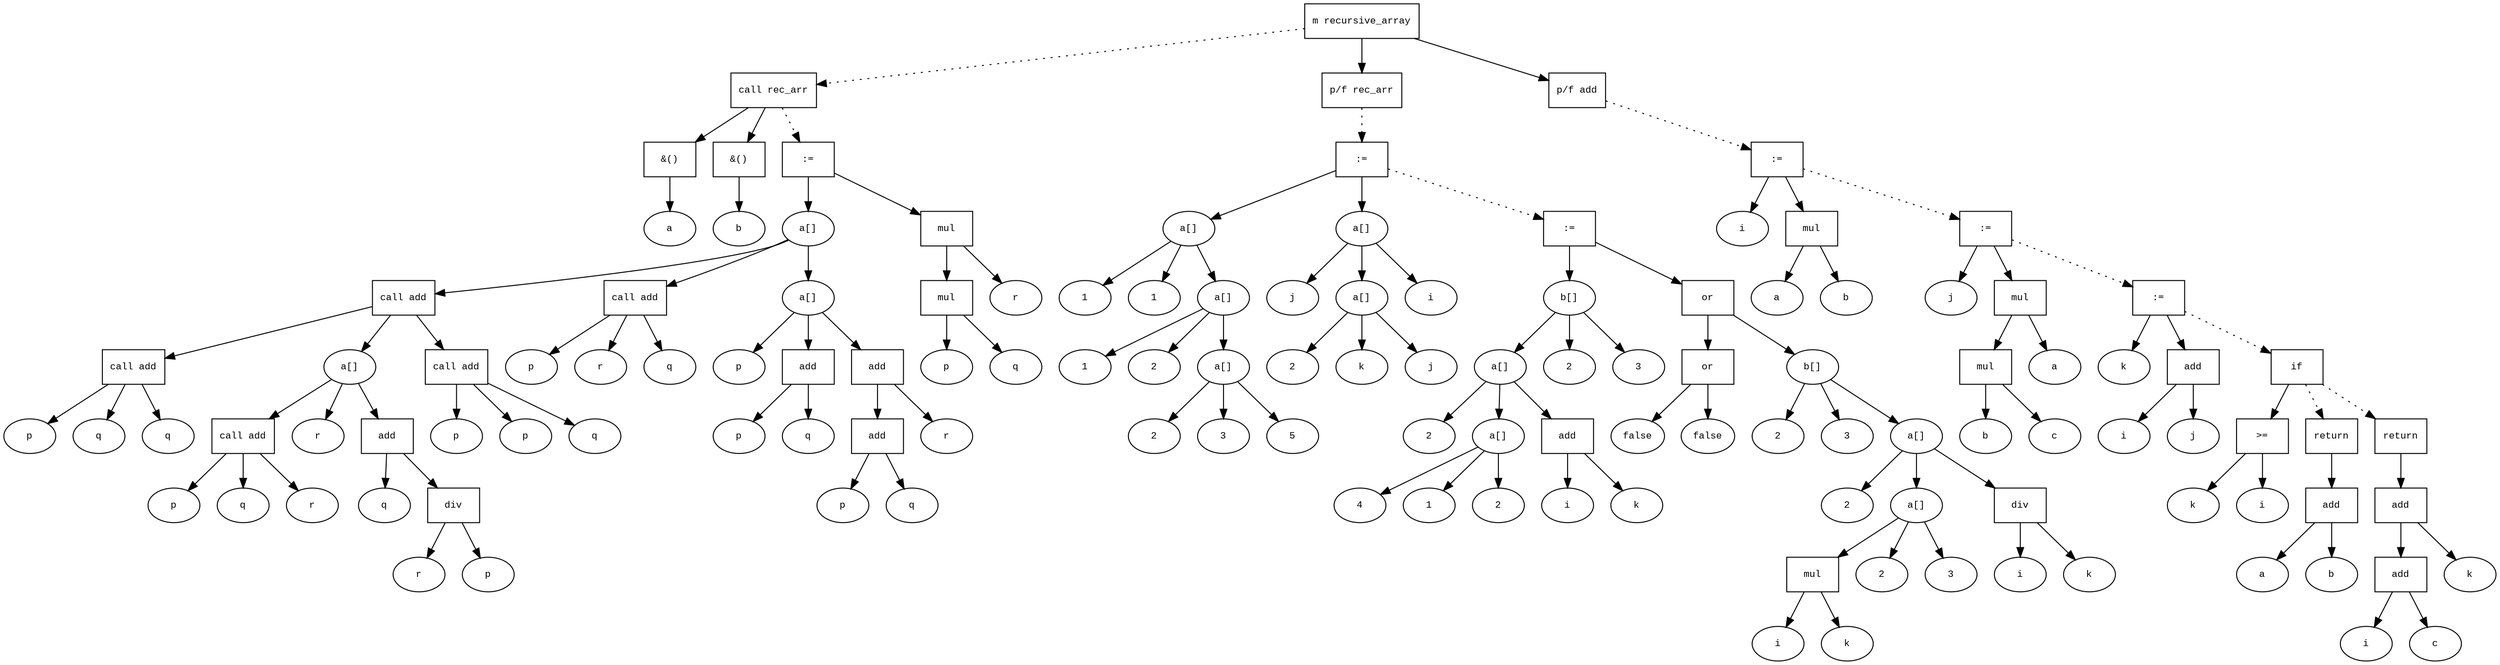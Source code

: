 digraph AST {
  graph [fontname="Times New Roman",fontsize=10];
  node  [fontname="Courier New",fontsize=10];
  edge  [fontname="Times New Roman",fontsize=10];

  node0 [label="m recursive_array",shape=box];
  node99 [label="call rec_arr",shape=box];
  node101 [label="&()",shape=box];
  node100 [label="a",shape=ellipse];
  node101->node100;
  node99->node101;
  node103 [label="&()",shape=box];
  node102 [label="b",shape=ellipse];
  node103->node102;
  node99->node103;
  node0 -> node99 [style=dotted];
  node155 [label=":=",shape=box];
  node105 [label="a[]",shape=ellipse];
  node107 [label="call add",shape=box];
  node109 [label="call add",shape=box];
  node110 [label="p",shape=ellipse];
  node109->node110;
  node111 [label="q",shape=ellipse];
  node109->node111;
  node112 [label="q",shape=ellipse];
  node109->node112;
  node107->node109;
  node114 [label="a[]",shape=ellipse];
  node116 [label="call add",shape=box];
  node117 [label="p",shape=ellipse];
  node116->node117;
  node118 [label="q",shape=ellipse];
  node116->node118;
  node119 [label="r",shape=ellipse];
  node116->node119;
  node114-> node116;
  node121 [label="r",shape=ellipse];
  node114-> node121;
  node126 [label="add",shape=box];
  node122 [label="q",shape=ellipse];
  node126->node122;
  node125 [label="div",shape=box];
  node123 [label="r",shape=ellipse];
  node125->node123;
  node124 [label="p",shape=ellipse];
  node125->node124;
  node126->node125;
  node114-> node126;
  node107->node114;
  node128 [label="call add",shape=box];
  node129 [label="p",shape=ellipse];
  node128->node129;
  node130 [label="p",shape=ellipse];
  node128->node130;
  node131 [label="q",shape=ellipse];
  node128->node131;
  node107->node128;
  node105-> node107;
  node135 [label="call add",shape=box];
  node136 [label="p",shape=ellipse];
  node135->node136;
  node137 [label="r",shape=ellipse];
  node135->node137;
  node138 [label="q",shape=ellipse];
  node135->node138;
  node105-> node135;
  node140 [label="a[]",shape=ellipse];
  node141 [label="p",shape=ellipse];
  node140-> node141;
  node144 [label="add",shape=box];
  node142 [label="p",shape=ellipse];
  node144->node142;
  node143 [label="q",shape=ellipse];
  node144->node143;
  node140-> node144;
  node149 [label="add",shape=box];
  node147 [label="add",shape=box];
  node145 [label="p",shape=ellipse];
  node147->node145;
  node146 [label="q",shape=ellipse];
  node147->node146;
  node149->node147;
  node148 [label="r",shape=ellipse];
  node149->node148;
  node140-> node149;
  node105-> node140;
  node155->node105;
  node154 [label="mul",shape=box];
  node152 [label="mul",shape=box];
  node150 [label="p",shape=ellipse];
  node152->node150;
  node151 [label="q",shape=ellipse];
  node152->node151;
  node154->node152;
  node153 [label="r",shape=ellipse];
  node154->node153;
  node155->node154;
  node99 -> node155 [style=dotted];
  node12 [label="p/f rec_arr",shape=box];
  node31 [label=":=",shape=box];
  node14 [label="a[]",shape=ellipse];
  node15 [label="1",shape=ellipse];
  node14-> node15;
  node16 [label="1",shape=ellipse];
  node14-> node16;
  node17 [label="a[]",shape=ellipse];
  node18 [label="1",shape=ellipse];
  node17-> node18;
  node19 [label="2",shape=ellipse];
  node17-> node19;
  node20 [label="a[]",shape=ellipse];
  node21 [label="2",shape=ellipse];
  node20-> node21;
  node22 [label="3",shape=ellipse];
  node20-> node22;
  node23 [label="5",shape=ellipse];
  node20-> node23;
  node17-> node20;
  node14-> node17;
  node31->node14;
  node24 [label="a[]",shape=ellipse];
  node25 [label="j",shape=ellipse];
  node24-> node25;
  node26 [label="a[]",shape=ellipse];
  node27 [label="2",shape=ellipse];
  node26-> node27;
  node28 [label="k",shape=ellipse];
  node26-> node28;
  node29 [label="j",shape=ellipse];
  node26-> node29;
  node24-> node26;
  node30 [label="i",shape=ellipse];
  node24-> node30;
  node31->node24;
  node12 -> node31 [style=dotted];
  node62 [label=":=",shape=box];
  node32 [label="b[]",shape=ellipse];
  node33 [label="a[]",shape=ellipse];
  node34 [label="2",shape=ellipse];
  node33-> node34;
  node35 [label="a[]",shape=ellipse];
  node36 [label="4",shape=ellipse];
  node35-> node36;
  node37 [label="1",shape=ellipse];
  node35-> node37;
  node38 [label="2",shape=ellipse];
  node35-> node38;
  node33-> node35;
  node41 [label="add",shape=box];
  node39 [label="i",shape=ellipse];
  node41->node39;
  node40 [label="k",shape=ellipse];
  node41->node40;
  node33-> node41;
  node32-> node33;
  node42 [label="2",shape=ellipse];
  node32-> node42;
  node43 [label="3",shape=ellipse];
  node32-> node43;
  node62->node32;
  node61 [label="or",shape=box];
  node46 [label="or",shape=box];
  node44 [label="false",shape=ellipse];
  node46->node44;
  node45 [label="false",shape=ellipse];
  node46->node45;
  node61->node46;
  node47 [label="b[]",shape=ellipse];
  node48 [label="2",shape=ellipse];
  node47-> node48;
  node49 [label="3",shape=ellipse];
  node47-> node49;
  node50 [label="a[]",shape=ellipse];
  node51 [label="2",shape=ellipse];
  node50-> node51;
  node52 [label="a[]",shape=ellipse];
  node55 [label="mul",shape=box];
  node53 [label="i",shape=ellipse];
  node55->node53;
  node54 [label="k",shape=ellipse];
  node55->node54;
  node52-> node55;
  node56 [label="2",shape=ellipse];
  node52-> node56;
  node57 [label="3",shape=ellipse];
  node52-> node57;
  node50-> node52;
  node60 [label="div",shape=box];
  node58 [label="i",shape=ellipse];
  node60->node58;
  node59 [label="k",shape=ellipse];
  node60->node59;
  node50-> node60;
  node47-> node50;
  node61->node47;
  node62->node61;
  node31 -> node62 [style=dotted];
  node0 -> node12;
  node65 [label="p/f add",shape=box];
  node71 [label=":=",shape=box];
  node67 [label="i",shape=ellipse];
  node71->node67;
  node70 [label="mul",shape=box];
  node68 [label="a",shape=ellipse];
  node70->node68;
  node69 [label="b",shape=ellipse];
  node70->node69;
  node71->node70;
  node65 -> node71 [style=dotted];
  node78 [label=":=",shape=box];
  node72 [label="j",shape=ellipse];
  node78->node72;
  node77 [label="mul",shape=box];
  node75 [label="mul",shape=box];
  node73 [label="b",shape=ellipse];
  node75->node73;
  node74 [label="c",shape=ellipse];
  node75->node74;
  node77->node75;
  node76 [label="a",shape=ellipse];
  node77->node76;
  node78->node77;
  node71 -> node78 [style=dotted];
  node83 [label=":=",shape=box];
  node79 [label="k",shape=ellipse];
  node83->node79;
  node82 [label="add",shape=box];
  node80 [label="i",shape=ellipse];
  node82->node80;
  node81 [label="j",shape=ellipse];
  node82->node81;
  node83->node82;
  node78 -> node83 [style=dotted];
  node97 [label="if",shape=box];
  node86 [label=">=",shape=box];
  node84 [label="k",shape=ellipse];
  node86->node84;
  node85 [label="i",shape=ellipse];
  node86->node85;
  node97->node86;
  node90 [label="return",shape=box];
  node89 [label="add",shape=box];
  node87 [label="a",shape=ellipse];
  node89->node87;
  node88 [label="b",shape=ellipse];
  node89->node88;
  node90->node89;
  node97 -> node90 [style=dotted];
  node96 [label="return",shape=box];
  node95 [label="add",shape=box];
  node93 [label="add",shape=box];
  node91 [label="i",shape=ellipse];
  node93->node91;
  node92 [label="c",shape=ellipse];
  node93->node92;
  node95->node93;
  node94 [label="k",shape=ellipse];
  node95->node94;
  node96->node95;
  node97 -> node96 [style=dotted];
  node83 -> node97 [style=dotted];
  node0 -> node65;
}
